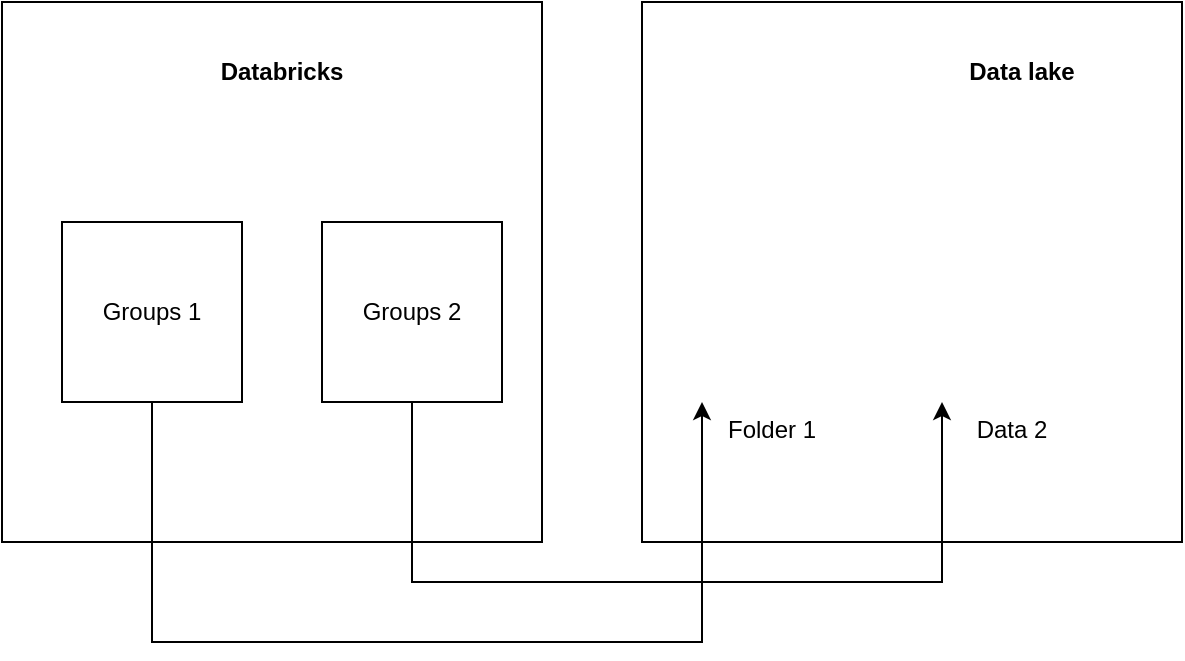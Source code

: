 <mxfile version="21.1.5" type="device">
  <diagram name="Pagina-1" id="7R9XT2i1V3wjiA5OsNE_">
    <mxGraphModel dx="954" dy="616" grid="1" gridSize="10" guides="1" tooltips="1" connect="1" arrows="1" fold="1" page="1" pageScale="1" pageWidth="827" pageHeight="1169" math="0" shadow="0">
      <root>
        <mxCell id="0" />
        <mxCell id="1" parent="0" />
        <mxCell id="P3st4Q41aBug7xv6obok-1" value="" style="whiteSpace=wrap;html=1;aspect=fixed;" vertex="1" parent="1">
          <mxGeometry x="60" y="50" width="270" height="270" as="geometry" />
        </mxCell>
        <mxCell id="P3st4Q41aBug7xv6obok-2" value="" style="shape=image;verticalLabelPosition=bottom;labelBackgroundColor=default;verticalAlign=top;aspect=fixed;imageAspect=0;image=https://s3.us-east-1.amazonaws.com/accredible_temp_credential_images/16002836894132567677717491881160.png;" vertex="1" parent="1">
          <mxGeometry x="70" y="70" width="62" height="62" as="geometry" />
        </mxCell>
        <mxCell id="P3st4Q41aBug7xv6obok-3" value="Groups 1" style="whiteSpace=wrap;html=1;aspect=fixed;" vertex="1" parent="1">
          <mxGeometry x="90" y="160" width="90" height="90" as="geometry" />
        </mxCell>
        <mxCell id="P3st4Q41aBug7xv6obok-5" value="" style="shape=image;verticalLabelPosition=bottom;labelBackgroundColor=default;verticalAlign=top;aspect=fixed;imageAspect=0;image=https://w7.pngwing.com/pngs/421/822/png-transparent-users-group-encapsulated-postscript-user-profile-group-miscellaneous-black-information.png;" vertex="1" parent="1">
          <mxGeometry x="90" y="160" width="50" height="27.79" as="geometry" />
        </mxCell>
        <mxCell id="P3st4Q41aBug7xv6obok-6" value="Groups 2" style="whiteSpace=wrap;html=1;aspect=fixed;" vertex="1" parent="1">
          <mxGeometry x="220" y="160" width="90" height="90" as="geometry" />
        </mxCell>
        <mxCell id="P3st4Q41aBug7xv6obok-7" value="" style="shape=image;verticalLabelPosition=bottom;labelBackgroundColor=default;verticalAlign=top;aspect=fixed;imageAspect=0;image=https://w7.pngwing.com/pngs/421/822/png-transparent-users-group-encapsulated-postscript-user-profile-group-miscellaneous-black-information.png;" vertex="1" parent="1">
          <mxGeometry x="220" y="160" width="50" height="27.79" as="geometry" />
        </mxCell>
        <mxCell id="P3st4Q41aBug7xv6obok-9" value="" style="whiteSpace=wrap;html=1;aspect=fixed;" vertex="1" parent="1">
          <mxGeometry x="380" y="50" width="270" height="270" as="geometry" />
        </mxCell>
        <mxCell id="P3st4Q41aBug7xv6obok-8" value="" style="shape=image;verticalLabelPosition=bottom;labelBackgroundColor=default;verticalAlign=top;aspect=fixed;imageAspect=0;image=https://w7.pngwing.com/pngs/727/690/png-transparent-azure-data-lake-microsoft-azure-cloud-computing-cloud-computing-cloud-computing-microsoft-azure-data.png;" vertex="1" parent="1">
          <mxGeometry x="390" y="64.88" width="130" height="72.25" as="geometry" />
        </mxCell>
        <mxCell id="P3st4Q41aBug7xv6obok-10" value="Folder 1" style="shape=image;verticalLabelPosition=bottom;labelBackgroundColor=default;verticalAlign=top;aspect=fixed;imageAspect=0;image=https://png.pngtree.com/png-clipart/20190614/original/pngtree-vector-folder-icon-png-image_3788101.jpg;" vertex="1" parent="1">
          <mxGeometry x="400" y="160" width="90" height="90" as="geometry" />
        </mxCell>
        <mxCell id="P3st4Q41aBug7xv6obok-11" value="Data 2" style="shape=image;verticalLabelPosition=bottom;labelBackgroundColor=default;verticalAlign=top;aspect=fixed;imageAspect=0;image=https://png.pngtree.com/png-clipart/20190614/original/pngtree-vector-folder-icon-png-image_3788101.jpg;" vertex="1" parent="1">
          <mxGeometry x="520" y="160" width="90" height="90" as="geometry" />
        </mxCell>
        <mxCell id="P3st4Q41aBug7xv6obok-13" style="edgeStyle=orthogonalEdgeStyle;rounded=0;orthogonalLoop=1;jettySize=auto;html=1;" edge="1" parent="1" source="P3st4Q41aBug7xv6obok-6">
          <mxGeometry relative="1" as="geometry">
            <mxPoint x="530" y="250" as="targetPoint" />
            <Array as="points">
              <mxPoint x="265" y="340" />
              <mxPoint x="530" y="340" />
              <mxPoint x="530" y="250" />
            </Array>
          </mxGeometry>
        </mxCell>
        <mxCell id="P3st4Q41aBug7xv6obok-12" style="edgeStyle=orthogonalEdgeStyle;rounded=0;orthogonalLoop=1;jettySize=auto;html=1;" edge="1" parent="1" source="P3st4Q41aBug7xv6obok-3" target="P3st4Q41aBug7xv6obok-10">
          <mxGeometry relative="1" as="geometry">
            <Array as="points">
              <mxPoint x="135" y="370" />
              <mxPoint x="410" y="370" />
            </Array>
          </mxGeometry>
        </mxCell>
        <mxCell id="P3st4Q41aBug7xv6obok-14" value="&lt;b&gt;Data lake&lt;/b&gt;" style="text;html=1;strokeColor=none;fillColor=none;align=center;verticalAlign=middle;whiteSpace=wrap;rounded=0;" vertex="1" parent="1">
          <mxGeometry x="540" y="70" width="60" height="30" as="geometry" />
        </mxCell>
        <mxCell id="P3st4Q41aBug7xv6obok-15" value="&lt;b&gt;Databricks&lt;/b&gt;" style="text;html=1;strokeColor=none;fillColor=none;align=center;verticalAlign=middle;whiteSpace=wrap;rounded=0;" vertex="1" parent="1">
          <mxGeometry x="170" y="70" width="60" height="30" as="geometry" />
        </mxCell>
      </root>
    </mxGraphModel>
  </diagram>
</mxfile>
